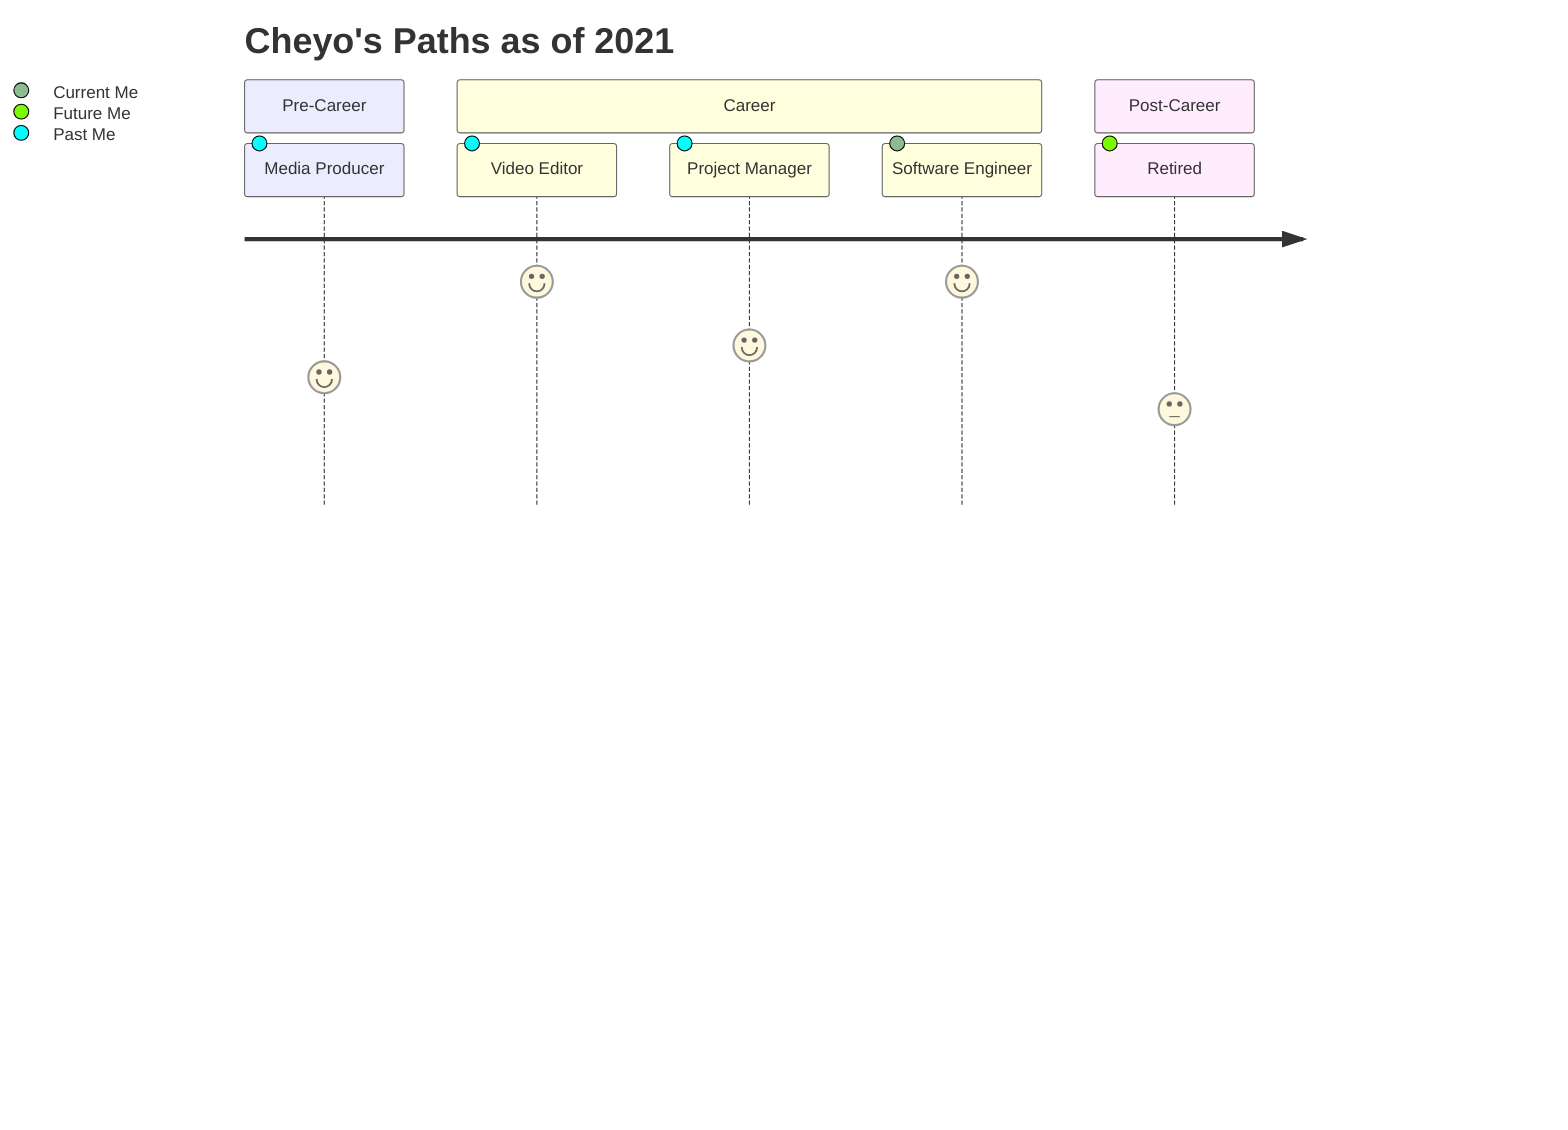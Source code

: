 journey
    title Cheyo's Paths as of 2021
    section Pre-Career
      Media Producer: 4: Past Me
    section Career 
      Video Editor: 7: Past Me
      Project Manager: 5: Past Me
      Software Engineer: 7: Current Me
    section Post-Career
      Retired: 3: Future Me
